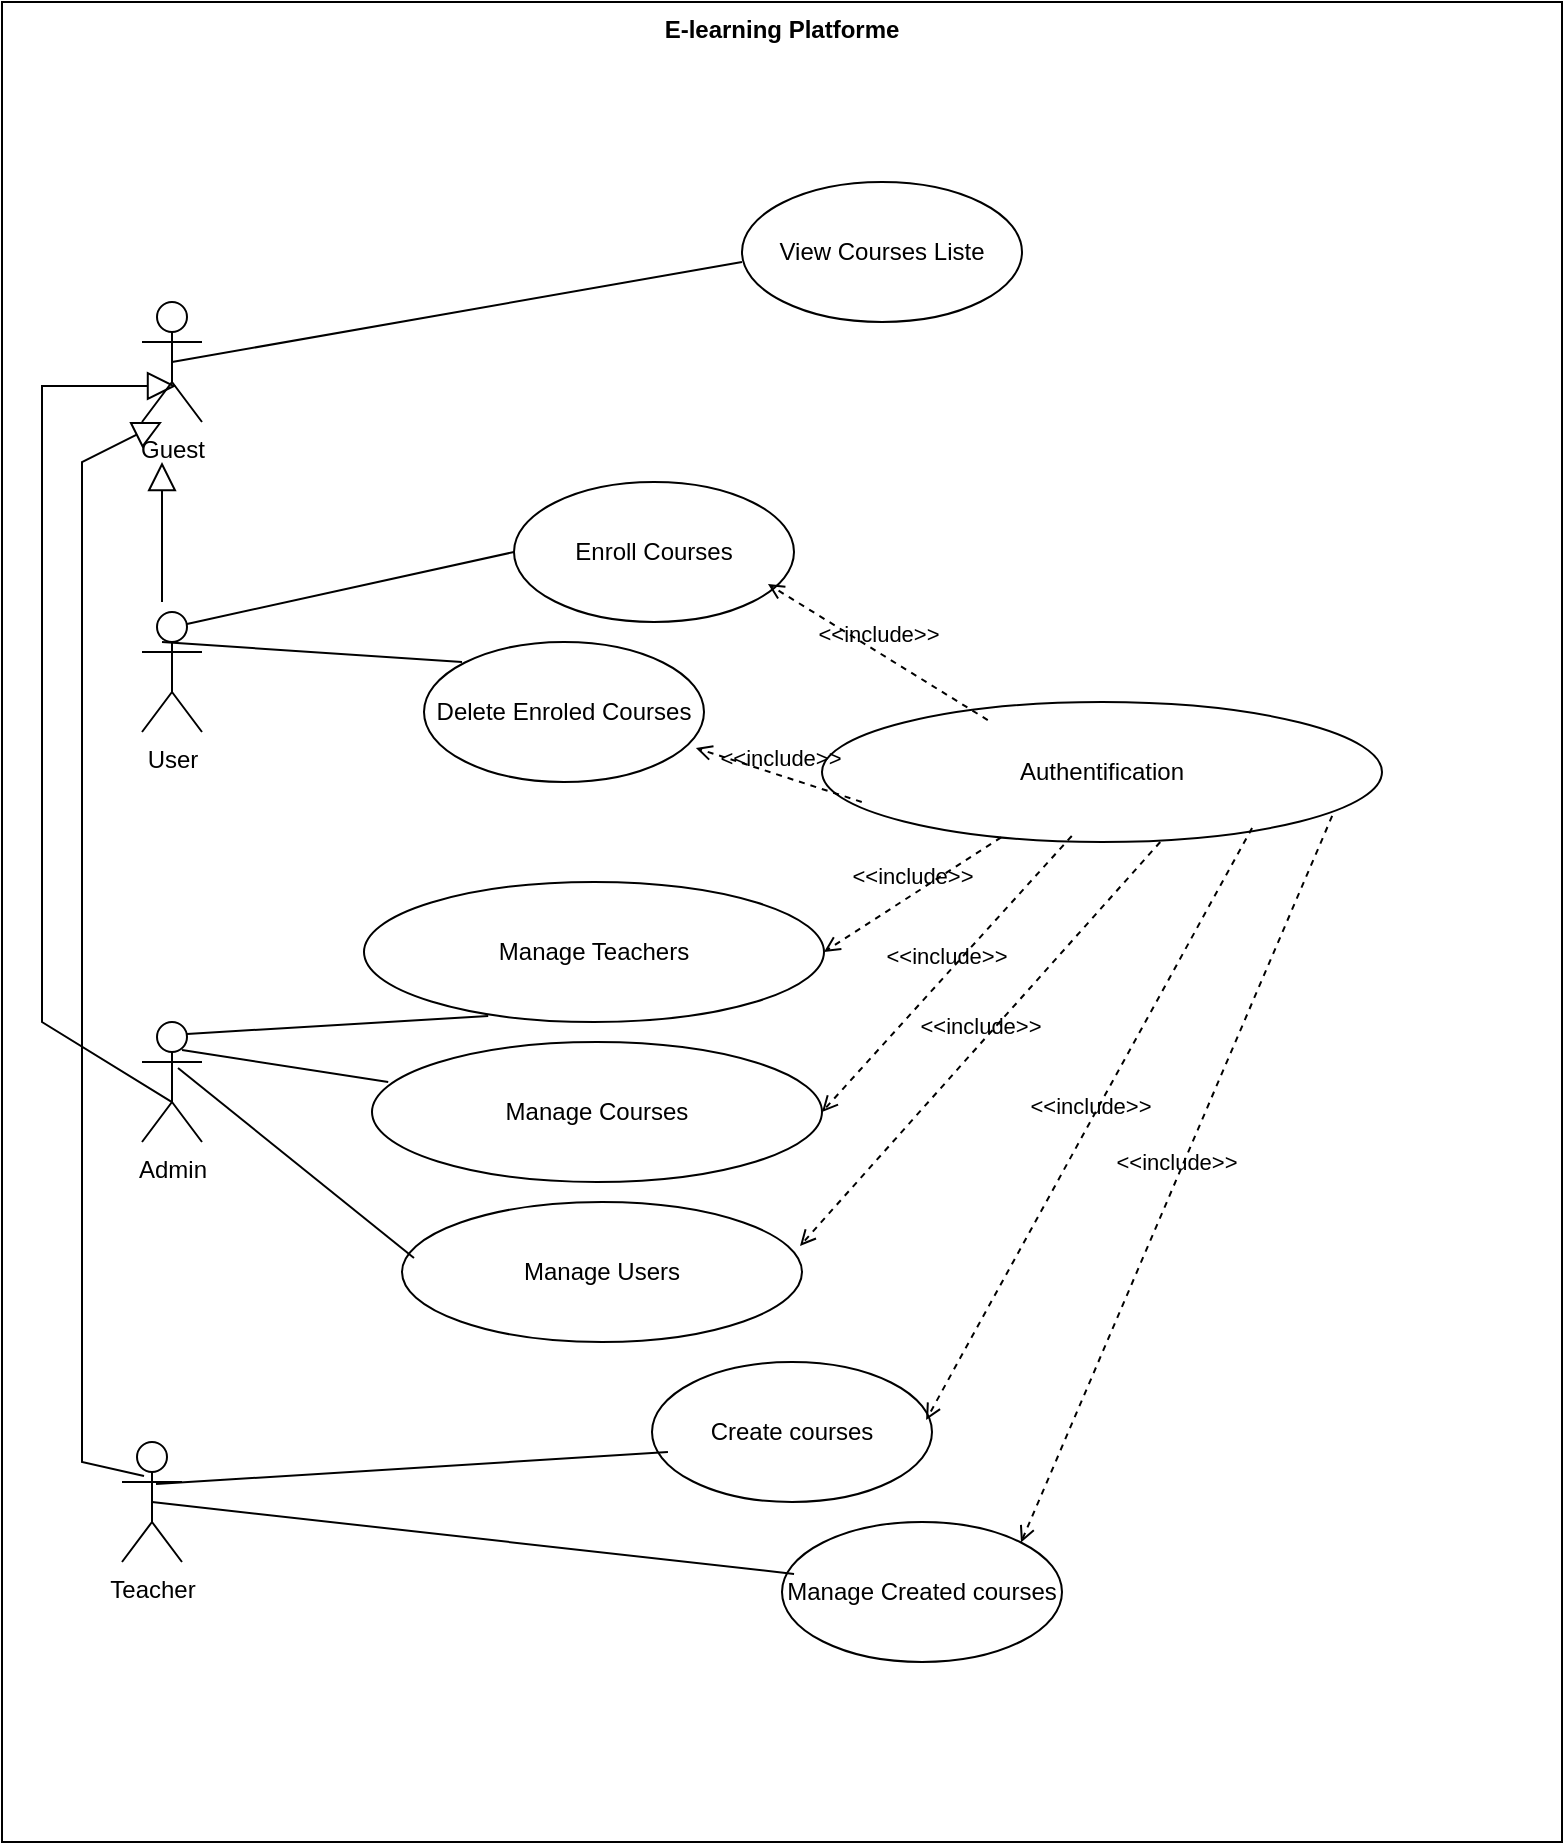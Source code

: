 <mxfile version="14.9.6" type="device"><diagram id="1jg5SYUSBHHV9solHfTn" name="Page-1"><mxGraphModel dx="2272" dy="1914" grid="1" gridSize="10" guides="1" tooltips="1" connect="1" arrows="1" fold="1" page="1" pageScale="1" pageWidth="850" pageHeight="1100" math="0" shadow="0"><root><mxCell id="0"/><mxCell id="1" parent="0"/><mxCell id="0C6AQQVALRaGUTdgVv1Q-1" value="E-learning Platforme" style="shape=rect;html=1;verticalAlign=top;fontStyle=1;whiteSpace=wrap;align=center;" parent="1" vertex="1"><mxGeometry x="-40" y="-230" width="780" height="920" as="geometry"/></mxCell><mxCell id="9QYIxICxMkw6wo1wOJsj-1" value="Admin" style="shape=umlActor;verticalLabelPosition=bottom;verticalAlign=top;html=1;" parent="1" vertex="1"><mxGeometry x="30" y="280" width="30" height="60" as="geometry"/></mxCell><mxCell id="9QYIxICxMkw6wo1wOJsj-3" value="Authentification" style="ellipse;whiteSpace=wrap;html=1;" parent="1" vertex="1"><mxGeometry x="370" y="120" width="280" height="70" as="geometry"/></mxCell><mxCell id="9QYIxICxMkw6wo1wOJsj-4" value="User" style="shape=umlActor;verticalLabelPosition=bottom;verticalAlign=top;html=1;" parent="1" vertex="1"><mxGeometry x="30" y="75" width="30" height="60" as="geometry"/></mxCell><mxCell id="9QYIxICxMkw6wo1wOJsj-5" value="Teacher" style="shape=umlActor;verticalLabelPosition=bottom;verticalAlign=top;html=1;" parent="1" vertex="1"><mxGeometry x="20" y="490" width="30" height="60" as="geometry"/></mxCell><mxCell id="9QYIxICxMkw6wo1wOJsj-8" value="&lt;span&gt;Manage Teachers&lt;/span&gt;" style="ellipse;whiteSpace=wrap;html=1;" parent="1" vertex="1"><mxGeometry x="141" y="210" width="230" height="70" as="geometry"/></mxCell><mxCell id="9QYIxICxMkw6wo1wOJsj-9" value="Manage Courses" style="ellipse;whiteSpace=wrap;html=1;" parent="1" vertex="1"><mxGeometry x="145" y="290" width="225" height="70" as="geometry"/></mxCell><mxCell id="9QYIxICxMkw6wo1wOJsj-12" value="Manage Users" style="ellipse;whiteSpace=wrap;html=1;" parent="1" vertex="1"><mxGeometry x="160" y="370" width="200" height="70" as="geometry"/></mxCell><mxCell id="9QYIxICxMkw6wo1wOJsj-28" value="Create courses" style="ellipse;whiteSpace=wrap;html=1;" parent="1" vertex="1"><mxGeometry x="285" y="450" width="140" height="70" as="geometry"/></mxCell><mxCell id="9QYIxICxMkw6wo1wOJsj-30" value="Enroll Courses" style="ellipse;whiteSpace=wrap;html=1;" parent="1" vertex="1"><mxGeometry x="216" y="10" width="140" height="70" as="geometry"/></mxCell><mxCell id="9QYIxICxMkw6wo1wOJsj-39" value="Manage Created courses" style="ellipse;whiteSpace=wrap;html=1;" parent="1" vertex="1"><mxGeometry x="350" y="530" width="140" height="70" as="geometry"/></mxCell><mxCell id="0C6AQQVALRaGUTdgVv1Q-6" value="Guest" style="shape=umlActor;html=1;verticalLabelPosition=bottom;verticalAlign=top;align=center;" parent="1" vertex="1"><mxGeometry x="30" y="-80" width="30" height="60" as="geometry"/></mxCell><mxCell id="0C6AQQVALRaGUTdgVv1Q-7" value="View Courses Liste" style="ellipse;whiteSpace=wrap;html=1;" parent="1" vertex="1"><mxGeometry x="330" y="-140" width="140" height="70" as="geometry"/></mxCell><mxCell id="0C6AQQVALRaGUTdgVv1Q-11" value="" style="edgeStyle=none;html=1;endArrow=block;endFill=0;endSize=12;verticalAlign=bottom;" parent="1" edge="1"><mxGeometry width="160" relative="1" as="geometry"><mxPoint x="40" y="70" as="sourcePoint"/><mxPoint x="40" as="targetPoint"/></mxGeometry></mxCell><mxCell id="0C6AQQVALRaGUTdgVv1Q-12" value="" style="edgeStyle=none;html=1;endArrow=none;verticalAlign=bottom;exitX=0.5;exitY=0.5;exitDx=0;exitDy=0;exitPerimeter=0;" parent="1" source="0C6AQQVALRaGUTdgVv1Q-6" edge="1"><mxGeometry width="160" relative="1" as="geometry"><mxPoint x="170" y="-100" as="sourcePoint"/><mxPoint x="330" y="-100" as="targetPoint"/></mxGeometry></mxCell><mxCell id="0C6AQQVALRaGUTdgVv1Q-13" value="Delete Enroled Courses" style="ellipse;whiteSpace=wrap;html=1;" parent="1" vertex="1"><mxGeometry x="171" y="90" width="140" height="70" as="geometry"/></mxCell><mxCell id="0C6AQQVALRaGUTdgVv1Q-14" value="" style="edgeStyle=none;html=1;endArrow=none;verticalAlign=bottom;entryX=0;entryY=0.5;entryDx=0;entryDy=0;exitX=0.75;exitY=0.1;exitDx=0;exitDy=0;exitPerimeter=0;" parent="1" source="9QYIxICxMkw6wo1wOJsj-4" target="9QYIxICxMkw6wo1wOJsj-30" edge="1"><mxGeometry width="160" relative="1" as="geometry"><mxPoint x="60" y="70" as="sourcePoint"/><mxPoint x="220" y="70" as="targetPoint"/></mxGeometry></mxCell><mxCell id="0C6AQQVALRaGUTdgVv1Q-15" value="" style="edgeStyle=none;html=1;endArrow=none;verticalAlign=bottom;" parent="1" edge="1"><mxGeometry width="160" relative="1" as="geometry"><mxPoint x="40" y="90" as="sourcePoint"/><mxPoint x="190" y="100" as="targetPoint"/></mxGeometry></mxCell><mxCell id="0C6AQQVALRaGUTdgVv1Q-16" value="&amp;lt;&amp;lt;include&amp;gt;&amp;gt;" style="edgeStyle=none;html=1;endArrow=open;verticalAlign=bottom;dashed=1;labelBackgroundColor=none;entryX=0.907;entryY=0.729;entryDx=0;entryDy=0;entryPerimeter=0;exitX=0.296;exitY=0.129;exitDx=0;exitDy=0;exitPerimeter=0;" parent="1" source="9QYIxICxMkw6wo1wOJsj-3" target="9QYIxICxMkw6wo1wOJsj-30" edge="1"><mxGeometry width="160" relative="1" as="geometry"><mxPoint x="280" y="119" as="sourcePoint"/><mxPoint x="440" y="119" as="targetPoint"/></mxGeometry></mxCell><mxCell id="0C6AQQVALRaGUTdgVv1Q-17" value="&amp;lt;&amp;lt;include&amp;gt;&amp;gt;" style="edgeStyle=none;html=1;endArrow=open;verticalAlign=bottom;dashed=1;labelBackgroundColor=none;entryX=0.971;entryY=0.757;entryDx=0;entryDy=0;entryPerimeter=0;exitX=0.071;exitY=0.714;exitDx=0;exitDy=0;exitPerimeter=0;" parent="1" source="9QYIxICxMkw6wo1wOJsj-3" target="0C6AQQVALRaGUTdgVv1Q-13" edge="1"><mxGeometry width="160" relative="1" as="geometry"><mxPoint x="241" y="200" as="sourcePoint"/><mxPoint x="401" y="200" as="targetPoint"/></mxGeometry></mxCell><mxCell id="0C6AQQVALRaGUTdgVv1Q-19" value="&amp;lt;&amp;lt;include&amp;gt;&amp;gt;" style="edgeStyle=none;html=1;endArrow=open;verticalAlign=bottom;dashed=1;labelBackgroundColor=none;entryX=1;entryY=0.5;entryDx=0;entryDy=0;" parent="1" source="9QYIxICxMkw6wo1wOJsj-3" target="9QYIxICxMkw6wo1wOJsj-8" edge="1"><mxGeometry width="160" relative="1" as="geometry"><mxPoint x="340" y="240" as="sourcePoint"/><mxPoint x="500" y="240" as="targetPoint"/></mxGeometry></mxCell><mxCell id="0C6AQQVALRaGUTdgVv1Q-20" value="&amp;lt;&amp;lt;include&amp;gt;&amp;gt;" style="edgeStyle=none;html=1;endArrow=open;verticalAlign=bottom;dashed=1;labelBackgroundColor=none;exitX=0.446;exitY=0.957;exitDx=0;exitDy=0;exitPerimeter=0;entryX=1;entryY=0.5;entryDx=0;entryDy=0;" parent="1" source="9QYIxICxMkw6wo1wOJsj-3" target="9QYIxICxMkw6wo1wOJsj-9" edge="1"><mxGeometry width="160" relative="1" as="geometry"><mxPoint x="360" y="270" as="sourcePoint"/><mxPoint x="520" y="270" as="targetPoint"/></mxGeometry></mxCell><mxCell id="0C6AQQVALRaGUTdgVv1Q-21" value="&amp;lt;&amp;lt;include&amp;gt;&amp;gt;" style="edgeStyle=none;html=1;endArrow=open;verticalAlign=bottom;dashed=1;labelBackgroundColor=none;exitX=0.604;exitY=1;exitDx=0;exitDy=0;exitPerimeter=0;entryX=0.995;entryY=0.314;entryDx=0;entryDy=0;entryPerimeter=0;" parent="1" source="9QYIxICxMkw6wo1wOJsj-3" target="9QYIxICxMkw6wo1wOJsj-12" edge="1"><mxGeometry width="160" relative="1" as="geometry"><mxPoint x="524.88" y="210.0" as="sourcePoint"/><mxPoint x="400" y="348.01" as="targetPoint"/></mxGeometry></mxCell><mxCell id="0C6AQQVALRaGUTdgVv1Q-22" value="&amp;lt;&amp;lt;include&amp;gt;&amp;gt;" style="edgeStyle=none;html=1;endArrow=open;verticalAlign=bottom;dashed=1;labelBackgroundColor=none;exitX=0.768;exitY=0.9;exitDx=0;exitDy=0;exitPerimeter=0;entryX=0.979;entryY=0.414;entryDx=0;entryDy=0;entryPerimeter=0;" parent="1" source="9QYIxICxMkw6wo1wOJsj-3" target="9QYIxICxMkw6wo1wOJsj-28" edge="1"><mxGeometry width="160" relative="1" as="geometry"><mxPoint x="520.12" y="290" as="sourcePoint"/><mxPoint x="340" y="491.98" as="targetPoint"/></mxGeometry></mxCell><mxCell id="0C6AQQVALRaGUTdgVv1Q-23" value="&amp;lt;&amp;lt;include&amp;gt;&amp;gt;" style="edgeStyle=none;html=1;endArrow=open;verticalAlign=bottom;dashed=1;labelBackgroundColor=none;exitX=0.911;exitY=0.814;exitDx=0;exitDy=0;exitPerimeter=0;entryX=1;entryY=0;entryDx=0;entryDy=0;" parent="1" source="9QYIxICxMkw6wo1wOJsj-3" target="9QYIxICxMkw6wo1wOJsj-39" edge="1"><mxGeometry width="160" relative="1" as="geometry"><mxPoint x="612.98" y="200" as="sourcePoint"/><mxPoint x="450.0" y="495.98" as="targetPoint"/></mxGeometry></mxCell><mxCell id="0C6AQQVALRaGUTdgVv1Q-24" value="" style="edgeStyle=none;html=1;endArrow=none;verticalAlign=bottom;entryX=0.27;entryY=0.957;entryDx=0;entryDy=0;entryPerimeter=0;exitX=0.75;exitY=0.1;exitDx=0;exitDy=0;exitPerimeter=0;" parent="1" source="9QYIxICxMkw6wo1wOJsj-1" target="9QYIxICxMkw6wo1wOJsj-8" edge="1"><mxGeometry width="160" relative="1" as="geometry"><mxPoint x="80" y="290" as="sourcePoint"/><mxPoint x="210" y="290" as="targetPoint"/></mxGeometry></mxCell><mxCell id="0C6AQQVALRaGUTdgVv1Q-25" value="" style="edgeStyle=none;html=1;endArrow=none;verticalAlign=bottom;entryX=0.036;entryY=0.286;entryDx=0;entryDy=0;entryPerimeter=0;exitX=0.667;exitY=0.233;exitDx=0;exitDy=0;exitPerimeter=0;" parent="1" source="9QYIxICxMkw6wo1wOJsj-1" target="9QYIxICxMkw6wo1wOJsj-9" edge="1"><mxGeometry width="160" relative="1" as="geometry"><mxPoint x="50" y="309.5" as="sourcePoint"/><mxPoint x="210" y="309.5" as="targetPoint"/></mxGeometry></mxCell><mxCell id="0C6AQQVALRaGUTdgVv1Q-26" value="" style="edgeStyle=none;html=1;endArrow=none;verticalAlign=bottom;entryX=0.03;entryY=0.4;entryDx=0;entryDy=0;entryPerimeter=0;exitX=0.6;exitY=0.383;exitDx=0;exitDy=0;exitPerimeter=0;" parent="1" source="9QYIxICxMkw6wo1wOJsj-1" target="9QYIxICxMkw6wo1wOJsj-12" edge="1"><mxGeometry width="160" relative="1" as="geometry"><mxPoint x="20" y="400" as="sourcePoint"/><mxPoint x="150" y="400" as="targetPoint"/></mxGeometry></mxCell><mxCell id="0C6AQQVALRaGUTdgVv1Q-27" value="" style="edgeStyle=none;html=1;endArrow=none;verticalAlign=bottom;entryX=0.057;entryY=0.643;entryDx=0;entryDy=0;entryPerimeter=0;exitX=0.567;exitY=0.35;exitDx=0;exitDy=0;exitPerimeter=0;" parent="1" source="9QYIxICxMkw6wo1wOJsj-5" target="9QYIxICxMkw6wo1wOJsj-28" edge="1"><mxGeometry width="160" relative="1" as="geometry"><mxPoint x="120" y="510" as="sourcePoint"/><mxPoint x="280" y="510" as="targetPoint"/></mxGeometry></mxCell><mxCell id="0C6AQQVALRaGUTdgVv1Q-28" value="" style="edgeStyle=none;html=1;endArrow=none;verticalAlign=bottom;entryX=0.043;entryY=0.371;entryDx=0;entryDy=0;entryPerimeter=0;exitX=0.5;exitY=0.5;exitDx=0;exitDy=0;exitPerimeter=0;" parent="1" source="9QYIxICxMkw6wo1wOJsj-5" target="9QYIxICxMkw6wo1wOJsj-39" edge="1"><mxGeometry width="160" relative="1" as="geometry"><mxPoint x="140" y="540" as="sourcePoint"/><mxPoint x="300" y="540" as="targetPoint"/></mxGeometry></mxCell><mxCell id="0C6AQQVALRaGUTdgVv1Q-35" value="" style="edgeStyle=none;html=1;endArrow=block;endFill=0;endSize=12;verticalAlign=bottom;exitX=0.5;exitY=0.667;exitDx=0;exitDy=0;exitPerimeter=0;entryX=0.567;entryY=0.7;entryDx=0;entryDy=0;entryPerimeter=0;rounded=0;" parent="1" source="9QYIxICxMkw6wo1wOJsj-1" target="0C6AQQVALRaGUTdgVv1Q-6" edge="1"><mxGeometry width="160" relative="1" as="geometry"><mxPoint x="-10" y="250" as="sourcePoint"/><mxPoint x="-10" y="180" as="targetPoint"/><Array as="points"><mxPoint x="-20" y="280"/><mxPoint x="-20" y="-38"/></Array></mxGeometry></mxCell><mxCell id="0C6AQQVALRaGUTdgVv1Q-36" value="" style="edgeStyle=none;html=1;endArrow=block;endFill=0;endSize=12;verticalAlign=bottom;exitX=0.367;exitY=0.283;exitDx=0;exitDy=0;exitPerimeter=0;rounded=0;" parent="1" source="9QYIxICxMkw6wo1wOJsj-5" edge="1"><mxGeometry width="160" relative="1" as="geometry"><mxPoint x="10" y="460" as="sourcePoint"/><mxPoint x="40" y="-20" as="targetPoint"/><Array as="points"><mxPoint y="500"/><mxPoint/></Array></mxGeometry></mxCell></root></mxGraphModel></diagram></mxfile>